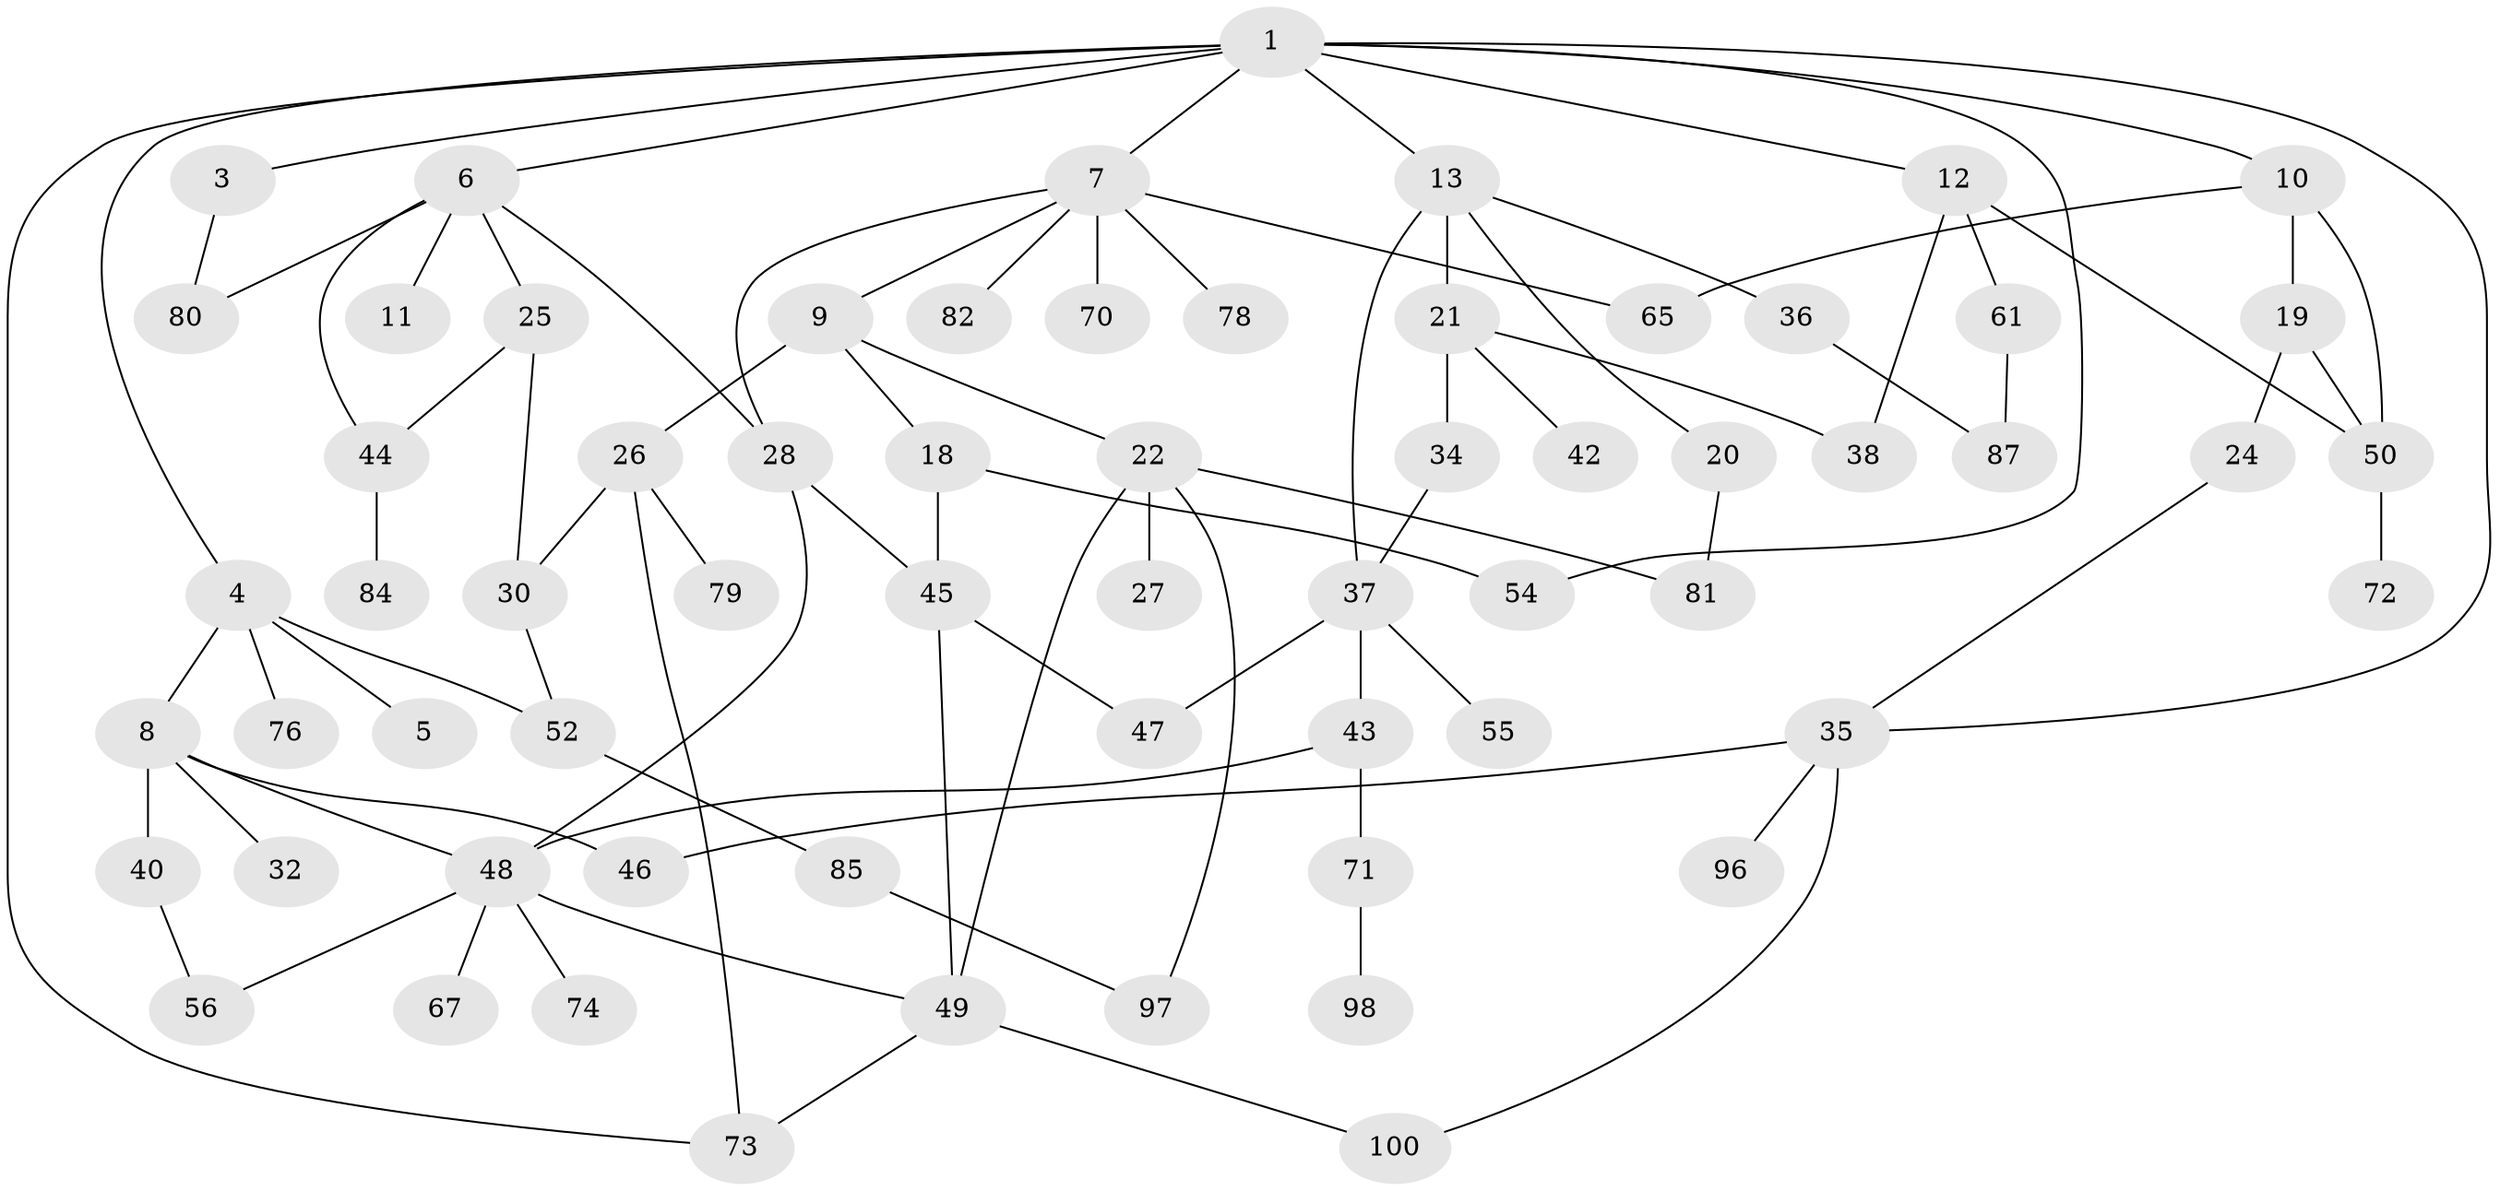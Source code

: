 // original degree distribution, {6: 0.04, 3: 0.2, 1: 0.29, 7: 0.01, 4: 0.1, 5: 0.06, 2: 0.3}
// Generated by graph-tools (version 1.1) at 2025/38/02/21/25 10:38:51]
// undirected, 64 vertices, 89 edges
graph export_dot {
graph [start="1"]
  node [color=gray90,style=filled];
  1 [super="+2"];
  3 [super="+29"];
  4 [super="+15"];
  5;
  6 [super="+75"];
  7 [super="+16"];
  8 [super="+17"];
  9 [super="+57"];
  10 [super="+91"];
  11 [super="+60"];
  12 [super="+95"];
  13 [super="+14"];
  18 [super="+88"];
  19 [super="+69"];
  20 [super="+33"];
  21 [super="+39"];
  22 [super="+23"];
  24;
  25 [super="+63"];
  26 [super="+31"];
  27;
  28 [super="+93"];
  30;
  32;
  34 [super="+90"];
  35 [super="+64"];
  36 [super="+77"];
  37 [super="+41"];
  38;
  40;
  42;
  43;
  44 [super="+51"];
  45;
  46 [super="+59"];
  47 [super="+68"];
  48 [super="+62"];
  49 [super="+58"];
  50 [super="+53"];
  52 [super="+83"];
  54;
  55;
  56 [super="+99"];
  61;
  65 [super="+66"];
  67;
  70;
  71 [super="+86"];
  72;
  73 [super="+94"];
  74 [super="+92"];
  76;
  78;
  79;
  80;
  81;
  82;
  84;
  85;
  87 [super="+89"];
  96;
  97;
  98;
  100;
  1 -- 4;
  1 -- 6;
  1 -- 7;
  1 -- 10;
  1 -- 12;
  1 -- 35;
  1 -- 3;
  1 -- 54;
  1 -- 73;
  1 -- 13;
  3 -- 80;
  4 -- 5;
  4 -- 8;
  4 -- 76;
  4 -- 52;
  6 -- 11;
  6 -- 25;
  6 -- 44;
  6 -- 80;
  6 -- 28;
  7 -- 9;
  7 -- 28;
  7 -- 65;
  7 -- 82;
  7 -- 70;
  7 -- 78;
  8 -- 40;
  8 -- 46;
  8 -- 32;
  8 -- 48;
  9 -- 18;
  9 -- 22;
  9 -- 26;
  10 -- 19;
  10 -- 65;
  10 -- 50;
  12 -- 50;
  12 -- 61;
  12 -- 38;
  13 -- 37;
  13 -- 21;
  13 -- 20;
  13 -- 36;
  18 -- 45;
  18 -- 54;
  19 -- 24;
  19 -- 50;
  20 -- 81;
  21 -- 34;
  21 -- 38;
  21 -- 42;
  22 -- 81;
  22 -- 49;
  22 -- 97;
  22 -- 27;
  24 -- 35;
  25 -- 30;
  25 -- 44;
  26 -- 79;
  26 -- 30;
  26 -- 73;
  28 -- 45;
  28 -- 48;
  30 -- 52;
  34 -- 37;
  35 -- 96;
  35 -- 100;
  35 -- 46;
  36 -- 87;
  37 -- 55;
  37 -- 43;
  37 -- 47;
  40 -- 56;
  43 -- 71;
  43 -- 48;
  44 -- 84;
  45 -- 49;
  45 -- 47;
  48 -- 67;
  48 -- 56;
  48 -- 49;
  48 -- 74;
  49 -- 100;
  49 -- 73;
  50 -- 72;
  52 -- 85;
  61 -- 87;
  71 -- 98;
  85 -- 97;
}

